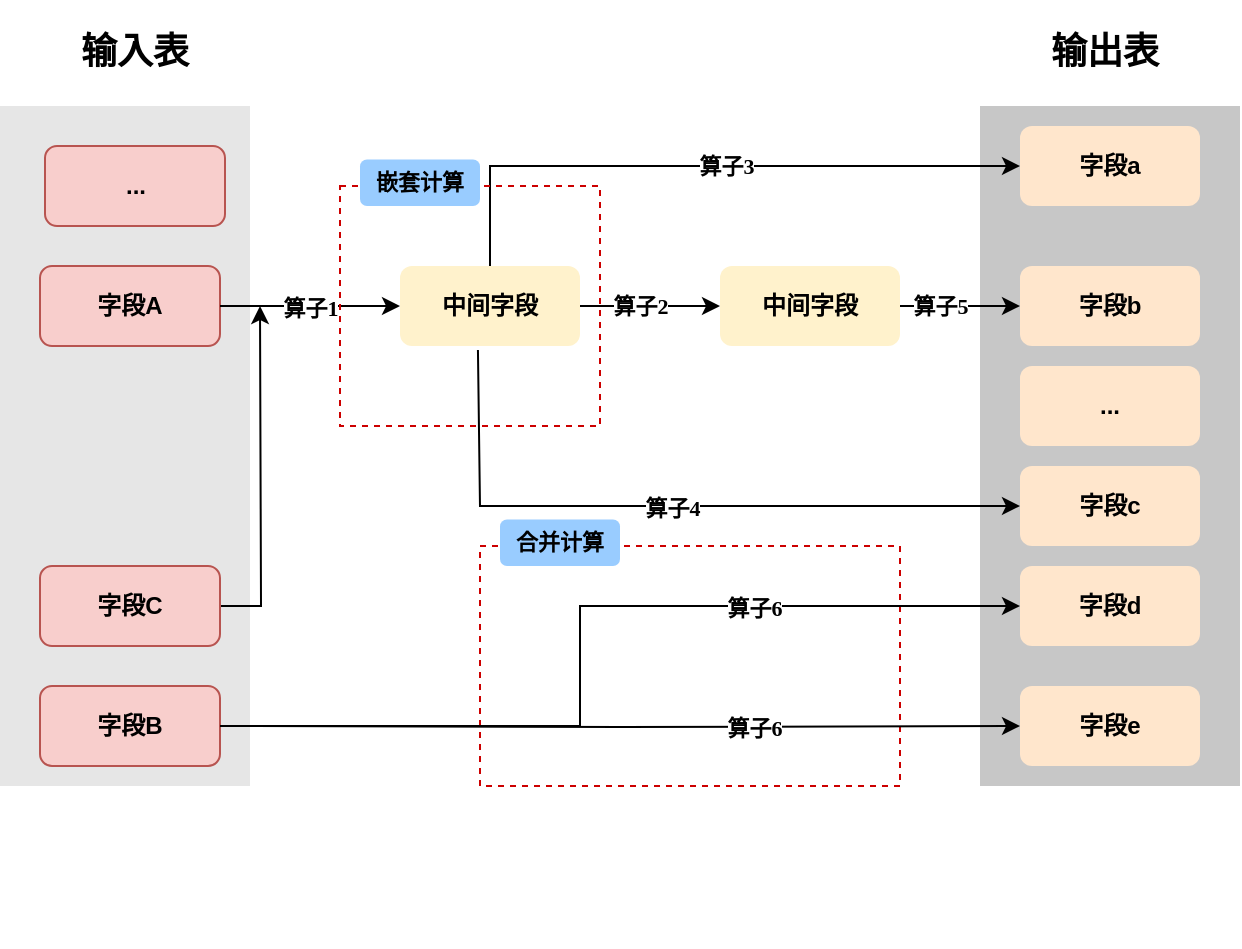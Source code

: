<mxfile version="16.6.4" type="github">
  <diagram id="t5013ClFBceo3AWYJ7qr" name="第 1 页">
    <mxGraphModel dx="782" dy="457" grid="1" gridSize="10" guides="1" tooltips="1" connect="1" arrows="1" fold="1" page="1" pageScale="1" pageWidth="827" pageHeight="1169" math="0" shadow="0">
      <root>
        <mxCell id="0" />
        <mxCell id="1" parent="0" />
        <mxCell id="azCyYFEH_PpVnO7Ui9Pe-7" value="" style="rounded=0;whiteSpace=wrap;html=1;fontFamily=Times New Roman;fontSize=11;fontColor=default;fillColor=default;strokeColor=#CC0000;dashed=1;" parent="1" vertex="1">
          <mxGeometry x="290" y="310" width="210" height="120" as="geometry" />
        </mxCell>
        <mxCell id="a7ovbASMTijBWr023Lwf-147" value="" style="rounded=0;whiteSpace=wrap;html=1;fontFamily=Times New Roman;dashed=1;strokeColor=none;fillColor=#C7C7C7;" parent="1" vertex="1">
          <mxGeometry x="540" y="90" width="130" height="340" as="geometry" />
        </mxCell>
        <mxCell id="a7ovbASMTijBWr023Lwf-71" value="" style="rounded=0;whiteSpace=wrap;html=1;fontFamily=Times New Roman;dashed=1;strokeColor=none;fillColor=#E6E6E6;" parent="1" vertex="1">
          <mxGeometry x="50" y="90" width="125" height="340" as="geometry" />
        </mxCell>
        <mxCell id="a7ovbASMTijBWr023Lwf-34" value="&lt;h4&gt;字段A&lt;/h4&gt;" style="rounded=1;whiteSpace=wrap;html=1;strokeColor=#b85450;fillColor=#f8cecc;" parent="1" vertex="1">
          <mxGeometry x="70" y="170" width="90" height="40" as="geometry" />
        </mxCell>
        <mxCell id="a7ovbASMTijBWr023Lwf-38" value="&lt;h4&gt;中间字段&lt;/h4&gt;" style="rounded=1;whiteSpace=wrap;html=1;strokeColor=none;fillColor=#fff2cc;" parent="1" vertex="1">
          <mxGeometry x="250" y="170" width="90" height="40" as="geometry" />
        </mxCell>
        <mxCell id="a7ovbASMTijBWr023Lwf-54" value="&lt;h4&gt;字段b&lt;/h4&gt;" style="rounded=1;whiteSpace=wrap;html=1;fillColor=#ffe6cc;strokeColor=none;" parent="1" vertex="1">
          <mxGeometry x="560" y="170" width="90" height="40" as="geometry" />
        </mxCell>
        <mxCell id="a7ovbASMTijBWr023Lwf-60" value="&lt;h4&gt;字段B&lt;/h4&gt;" style="rounded=1;whiteSpace=wrap;html=1;strokeColor=#b85450;fillColor=#f8cecc;" parent="1" vertex="1">
          <mxGeometry x="70" y="380" width="90" height="40" as="geometry" />
        </mxCell>
        <mxCell id="a7ovbASMTijBWr023Lwf-61" value="&lt;h4&gt;字段d&lt;/h4&gt;" style="rounded=1;whiteSpace=wrap;html=1;fillColor=#ffe6cc;strokeColor=none;" parent="1" vertex="1">
          <mxGeometry x="560" y="320" width="90" height="40" as="geometry" />
        </mxCell>
        <mxCell id="a7ovbASMTijBWr023Lwf-64" value="&lt;h4&gt;中间字段&lt;/h4&gt;" style="rounded=1;whiteSpace=wrap;html=1;strokeColor=none;fillColor=#fff2cc;" parent="1" vertex="1">
          <mxGeometry x="410" y="170" width="90" height="40" as="geometry" />
        </mxCell>
        <mxCell id="a7ovbASMTijBWr023Lwf-67" value="&lt;h4&gt;字段a&lt;/h4&gt;" style="rounded=1;whiteSpace=wrap;html=1;fillColor=#ffe6cc;strokeColor=none;" parent="1" vertex="1">
          <mxGeometry x="560" y="100" width="90" height="40" as="geometry" />
        </mxCell>
        <mxCell id="a7ovbASMTijBWr023Lwf-69" value="&lt;h4&gt;字段c&lt;/h4&gt;" style="rounded=1;whiteSpace=wrap;html=1;fillColor=#ffe6cc;strokeColor=none;" parent="1" vertex="1">
          <mxGeometry x="560" y="270" width="90" height="40" as="geometry" />
        </mxCell>
        <mxCell id="azCyYFEH_PpVnO7Ui9Pe-6" style="edgeStyle=orthogonalEdgeStyle;shape=connector;rounded=0;orthogonalLoop=1;jettySize=auto;html=1;exitX=1;exitY=0.5;exitDx=0;exitDy=0;labelBackgroundColor=default;fontFamily=Times New Roman;fontSize=11;fontColor=default;endArrow=classic;strokeColor=default;" parent="1" source="a7ovbASMTijBWr023Lwf-72" edge="1">
          <mxGeometry relative="1" as="geometry">
            <mxPoint x="180" y="190" as="targetPoint" />
          </mxGeometry>
        </mxCell>
        <mxCell id="a7ovbASMTijBWr023Lwf-72" value="&lt;h4&gt;字段C&lt;/h4&gt;" style="rounded=1;whiteSpace=wrap;html=1;strokeColor=#b85450;fillColor=#f8cecc;" parent="1" vertex="1">
          <mxGeometry x="70" y="320" width="90" height="40" as="geometry" />
        </mxCell>
        <mxCell id="a7ovbASMTijBWr023Lwf-73" value="&lt;h2&gt;输入表&lt;/h2&gt;" style="text;html=1;strokeColor=none;fillColor=none;align=center;verticalAlign=middle;whiteSpace=wrap;rounded=0;fontFamily=Times New Roman;" parent="1" vertex="1">
          <mxGeometry x="75" y="50" width="85" height="25" as="geometry" />
        </mxCell>
        <mxCell id="a7ovbASMTijBWr023Lwf-75" value="&lt;h2&gt;输出表&lt;/h2&gt;" style="text;html=1;strokeColor=none;fillColor=none;align=center;verticalAlign=middle;whiteSpace=wrap;rounded=0;fontFamily=Times New Roman;" parent="1" vertex="1">
          <mxGeometry x="560" y="50" width="85" height="25" as="geometry" />
        </mxCell>
        <mxCell id="a7ovbASMTijBWr023Lwf-79" value="&lt;h4&gt;字段e&lt;/h4&gt;" style="rounded=1;whiteSpace=wrap;html=1;fillColor=#ffe6cc;strokeColor=none;" parent="1" vertex="1">
          <mxGeometry x="560" y="380" width="90" height="40" as="geometry" />
        </mxCell>
        <mxCell id="a7ovbASMTijBWr023Lwf-139" style="edgeStyle=orthogonalEdgeStyle;rounded=0;orthogonalLoop=1;jettySize=auto;html=1;exitX=1;exitY=0.5;exitDx=0;exitDy=0;fontFamily=Times New Roman;" parent="1" target="a7ovbASMTijBWr023Lwf-79" edge="1">
          <mxGeometry relative="1" as="geometry">
            <mxPoint x="160" y="400" as="sourcePoint" />
          </mxGeometry>
        </mxCell>
        <mxCell id="a7ovbASMTijBWr023Lwf-149" style="edgeStyle=orthogonalEdgeStyle;rounded=0;orthogonalLoop=1;jettySize=auto;html=1;entryX=0;entryY=0.5;entryDx=0;entryDy=0;fontFamily=Times New Roman;" parent="1" target="a7ovbASMTijBWr023Lwf-61" edge="1">
          <mxGeometry relative="1" as="geometry">
            <Array as="points">
              <mxPoint x="160" y="400" />
              <mxPoint x="340" y="400" />
              <mxPoint x="340" y="340" />
            </Array>
            <mxPoint x="160" y="400" as="sourcePoint" />
          </mxGeometry>
        </mxCell>
        <mxCell id="a7ovbASMTijBWr023Lwf-92" value="" style="endArrow=classic;html=1;rounded=0;fontFamily=Times New Roman;" parent="1" source="a7ovbASMTijBWr023Lwf-34" target="a7ovbASMTijBWr023Lwf-38" edge="1">
          <mxGeometry relative="1" as="geometry">
            <mxPoint x="160" y="190" as="sourcePoint" />
            <mxPoint x="260" y="190" as="targetPoint" />
          </mxGeometry>
        </mxCell>
        <mxCell id="a7ovbASMTijBWr023Lwf-93" value="算子1" style="edgeLabel;resizable=0;html=1;align=center;verticalAlign=middle;fontFamily=Times New Roman;fontStyle=1" parent="a7ovbASMTijBWr023Lwf-92" connectable="0" vertex="1">
          <mxGeometry relative="1" as="geometry">
            <mxPoint y="1" as="offset" />
          </mxGeometry>
        </mxCell>
        <mxCell id="a7ovbASMTijBWr023Lwf-94" value="" style="endArrow=classic;html=1;rounded=0;fontFamily=Times New Roman;exitX=0.433;exitY=1.05;exitDx=0;exitDy=0;entryX=0;entryY=0.5;entryDx=0;entryDy=0;exitPerimeter=0;" parent="1" source="a7ovbASMTijBWr023Lwf-38" target="a7ovbASMTijBWr023Lwf-69" edge="1">
          <mxGeometry relative="1" as="geometry">
            <mxPoint x="265" y="279" as="sourcePoint" />
            <mxPoint x="365" y="279" as="targetPoint" />
            <Array as="points">
              <mxPoint x="290" y="290" />
            </Array>
          </mxGeometry>
        </mxCell>
        <mxCell id="a7ovbASMTijBWr023Lwf-95" value="算子4" style="edgeLabel;resizable=0;html=1;align=center;verticalAlign=middle;fontFamily=Times New Roman;fontStyle=1" parent="a7ovbASMTijBWr023Lwf-94" connectable="0" vertex="1">
          <mxGeometry relative="1" as="geometry">
            <mxPoint y="1" as="offset" />
          </mxGeometry>
        </mxCell>
        <mxCell id="a7ovbASMTijBWr023Lwf-130" value="" style="endArrow=classic;html=1;rounded=0;fontFamily=Times New Roman;exitX=1;exitY=0.5;exitDx=0;exitDy=0;" parent="1" source="a7ovbASMTijBWr023Lwf-38" target="a7ovbASMTijBWr023Lwf-64" edge="1">
          <mxGeometry relative="1" as="geometry">
            <mxPoint x="340" y="189.5" as="sourcePoint" />
            <mxPoint x="440" y="189.5" as="targetPoint" />
          </mxGeometry>
        </mxCell>
        <mxCell id="a7ovbASMTijBWr023Lwf-131" value="算子2" style="edgeLabel;resizable=0;html=1;align=center;verticalAlign=middle;fontFamily=Times New Roman;dashed=1;fontStyle=1" parent="a7ovbASMTijBWr023Lwf-130" connectable="0" vertex="1">
          <mxGeometry relative="1" as="geometry">
            <mxPoint x="-5" as="offset" />
          </mxGeometry>
        </mxCell>
        <mxCell id="a7ovbASMTijBWr023Lwf-136" value="" style="endArrow=classic;html=1;rounded=0;fontFamily=Times New Roman;exitX=0.5;exitY=0;exitDx=0;exitDy=0;entryX=0;entryY=0.5;entryDx=0;entryDy=0;" parent="1" source="a7ovbASMTijBWr023Lwf-38" target="a7ovbASMTijBWr023Lwf-67" edge="1">
          <mxGeometry relative="1" as="geometry">
            <mxPoint x="330" y="60" as="sourcePoint" />
            <mxPoint x="430" y="60" as="targetPoint" />
            <Array as="points">
              <mxPoint x="295" y="120" />
            </Array>
          </mxGeometry>
        </mxCell>
        <mxCell id="a7ovbASMTijBWr023Lwf-137" value="算子3" style="edgeLabel;resizable=0;html=1;align=center;verticalAlign=middle;fontFamily=Times New Roman;dashed=1;fontStyle=1" parent="a7ovbASMTijBWr023Lwf-136" connectable="0" vertex="1">
          <mxGeometry relative="1" as="geometry">
            <mxPoint x="10" as="offset" />
          </mxGeometry>
        </mxCell>
        <mxCell id="a7ovbASMTijBWr023Lwf-143" value="" style="endArrow=classic;html=1;rounded=0;fontFamily=Times New Roman;" parent="1" source="a7ovbASMTijBWr023Lwf-64" target="a7ovbASMTijBWr023Lwf-54" edge="1">
          <mxGeometry relative="1" as="geometry">
            <mxPoint x="515" y="189.5" as="sourcePoint" />
            <mxPoint x="620" y="190" as="targetPoint" />
          </mxGeometry>
        </mxCell>
        <mxCell id="a7ovbASMTijBWr023Lwf-144" value="算子5" style="edgeLabel;resizable=0;html=1;align=center;verticalAlign=middle;fontFamily=Times New Roman;dashed=1;fontStyle=1" parent="a7ovbASMTijBWr023Lwf-143" connectable="0" vertex="1">
          <mxGeometry relative="1" as="geometry">
            <mxPoint x="-10" as="offset" />
          </mxGeometry>
        </mxCell>
        <mxCell id="a7ovbASMTijBWr023Lwf-145" value="&lt;h4&gt;...&lt;/h4&gt;" style="rounded=1;whiteSpace=wrap;html=1;strokeColor=#b85450;fillColor=#f8cecc;" parent="1" vertex="1">
          <mxGeometry x="72.5" y="110" width="90" height="40" as="geometry" />
        </mxCell>
        <mxCell id="a7ovbASMTijBWr023Lwf-148" value="&lt;h4&gt;...&lt;/h4&gt;" style="rounded=1;whiteSpace=wrap;html=1;fillColor=#ffe6cc;strokeColor=none;" parent="1" vertex="1">
          <mxGeometry x="560" y="220" width="90" height="40" as="geometry" />
        </mxCell>
        <mxCell id="azCyYFEH_PpVnO7Ui9Pe-4" value="算子6" style="edgeLabel;resizable=0;html=1;align=center;verticalAlign=middle;fontFamily=Times New Roman;dashed=1;fontStyle=1" parent="1" connectable="0" vertex="1">
          <mxGeometry x="430" y="350" as="geometry">
            <mxPoint x="-3" y="51" as="offset" />
          </mxGeometry>
        </mxCell>
        <mxCell id="azCyYFEH_PpVnO7Ui9Pe-5" value="算子6" style="edgeLabel;resizable=0;html=1;align=center;verticalAlign=middle;fontFamily=Times New Roman;dashed=1;fontStyle=1" parent="1" connectable="0" vertex="1">
          <mxGeometry x="430" y="290" as="geometry">
            <mxPoint x="-3" y="51" as="offset" />
          </mxGeometry>
        </mxCell>
        <mxCell id="azCyYFEH_PpVnO7Ui9Pe-11" value="" style="rounded=0;whiteSpace=wrap;html=1;fontFamily=Times New Roman;fontSize=11;fontColor=default;fillColor=none;strokeColor=#CC0000;dashed=1;" parent="1" vertex="1">
          <mxGeometry x="220" y="130" width="130" height="120" as="geometry" />
        </mxCell>
        <mxCell id="azCyYFEH_PpVnO7Ui9Pe-13" value="&lt;h3&gt;&lt;br&gt;&lt;/h3&gt;" style="text;html=1;strokeColor=none;fillColor=none;align=center;verticalAlign=middle;whiteSpace=wrap;rounded=0;dashed=1;labelBorderColor=none;fontFamily=Times New Roman;fontSize=11;fontColor=none;" parent="1" vertex="1">
          <mxGeometry x="210" y="477.5" width="60" height="25" as="geometry" />
        </mxCell>
        <mxCell id="azCyYFEH_PpVnO7Ui9Pe-17" value="&lt;h4&gt;嵌套计算&lt;/h4&gt;" style="rounded=1;whiteSpace=wrap;html=1;dashed=1;labelBorderColor=none;fontFamily=Times New Roman;fontSize=11;fontColor=none;strokeColor=none;fillColor=#99CCFF;" parent="1" vertex="1">
          <mxGeometry x="230" y="116.75" width="60" height="23.25" as="geometry" />
        </mxCell>
        <mxCell id="azCyYFEH_PpVnO7Ui9Pe-19" value="&lt;h4&gt;合并计算&lt;/h4&gt;" style="rounded=1;whiteSpace=wrap;html=1;dashed=1;labelBorderColor=none;fontFamily=Times New Roman;fontSize=11;fontColor=none;strokeColor=none;fillColor=#99CCFF;" parent="1" vertex="1">
          <mxGeometry x="300" y="296.75" width="60" height="23.25" as="geometry" />
        </mxCell>
      </root>
    </mxGraphModel>
  </diagram>
</mxfile>
